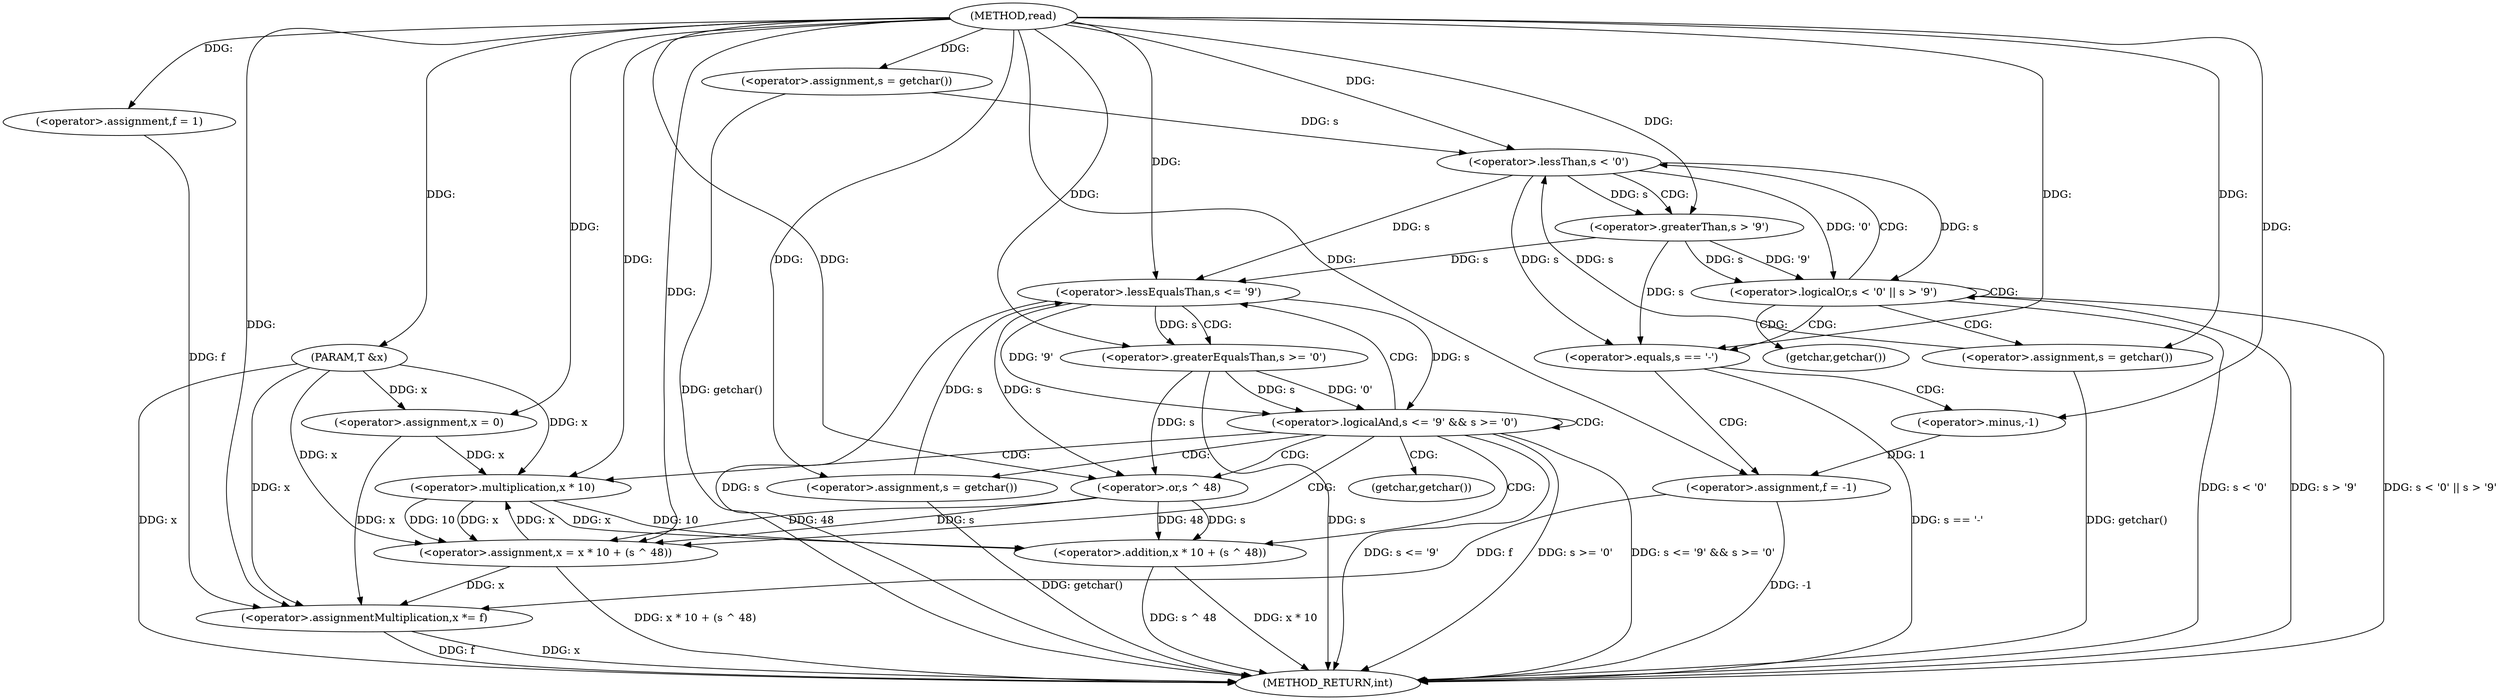 digraph "read" {  
"1000141" [label = "(METHOD,read)" ]
"1000199" [label = "(METHOD_RETURN,int)" ]
"1000142" [label = "(PARAM,T &x)" ]
"1000145" [label = "(<operator>.assignment,f = 1)" ]
"1000148" [label = "(<operator>.assignment,x = 0)" ]
"1000152" [label = "(<operator>.assignment,s = getchar())" ]
"1000196" [label = "(<operator>.assignmentMultiplication,x *= f)" ]
"1000156" [label = "(<operator>.logicalOr,s < '0' || s > '9')" ]
"1000176" [label = "(<operator>.logicalAnd,s <= '9' && s >= '0')" ]
"1000172" [label = "(<operator>.assignment,s = getchar())" ]
"1000184" [label = "(<operator>.assignment,x = x * 10 + (s ^ 48))" ]
"1000193" [label = "(<operator>.assignment,s = getchar())" ]
"1000157" [label = "(<operator>.lessThan,s < '0')" ]
"1000160" [label = "(<operator>.greaterThan,s > '9')" ]
"1000165" [label = "(<operator>.equals,s == '-')" ]
"1000168" [label = "(<operator>.assignment,f = -1)" ]
"1000177" [label = "(<operator>.lessEqualsThan,s <= '9')" ]
"1000180" [label = "(<operator>.greaterEqualsThan,s >= '0')" ]
"1000186" [label = "(<operator>.addition,x * 10 + (s ^ 48))" ]
"1000170" [label = "(<operator>.minus,-1)" ]
"1000187" [label = "(<operator>.multiplication,x * 10)" ]
"1000190" [label = "(<operator>.or,s ^ 48)" ]
"1000174" [label = "(getchar,getchar())" ]
"1000195" [label = "(getchar,getchar())" ]
  "1000142" -> "1000199"  [ label = "DDG: x"] 
  "1000152" -> "1000199"  [ label = "DDG: getchar()"] 
  "1000156" -> "1000199"  [ label = "DDG: s < '0'"] 
  "1000156" -> "1000199"  [ label = "DDG: s > '9'"] 
  "1000156" -> "1000199"  [ label = "DDG: s < '0' || s > '9'"] 
  "1000177" -> "1000199"  [ label = "DDG: s"] 
  "1000176" -> "1000199"  [ label = "DDG: s <= '9'"] 
  "1000180" -> "1000199"  [ label = "DDG: s"] 
  "1000176" -> "1000199"  [ label = "DDG: s >= '0'"] 
  "1000176" -> "1000199"  [ label = "DDG: s <= '9' && s >= '0'"] 
  "1000196" -> "1000199"  [ label = "DDG: x"] 
  "1000196" -> "1000199"  [ label = "DDG: f"] 
  "1000186" -> "1000199"  [ label = "DDG: x * 10"] 
  "1000186" -> "1000199"  [ label = "DDG: s ^ 48"] 
  "1000184" -> "1000199"  [ label = "DDG: x * 10 + (s ^ 48)"] 
  "1000193" -> "1000199"  [ label = "DDG: getchar()"] 
  "1000165" -> "1000199"  [ label = "DDG: s == '-'"] 
  "1000168" -> "1000199"  [ label = "DDG: -1"] 
  "1000172" -> "1000199"  [ label = "DDG: getchar()"] 
  "1000141" -> "1000142"  [ label = "DDG: "] 
  "1000141" -> "1000145"  [ label = "DDG: "] 
  "1000141" -> "1000148"  [ label = "DDG: "] 
  "1000141" -> "1000152"  [ label = "DDG: "] 
  "1000145" -> "1000196"  [ label = "DDG: f"] 
  "1000168" -> "1000196"  [ label = "DDG: f"] 
  "1000141" -> "1000196"  [ label = "DDG: "] 
  "1000142" -> "1000148"  [ label = "DDG: x"] 
  "1000148" -> "1000196"  [ label = "DDG: x"] 
  "1000184" -> "1000196"  [ label = "DDG: x"] 
  "1000142" -> "1000196"  [ label = "DDG: x"] 
  "1000157" -> "1000156"  [ label = "DDG: '0'"] 
  "1000157" -> "1000156"  [ label = "DDG: s"] 
  "1000160" -> "1000156"  [ label = "DDG: '9'"] 
  "1000160" -> "1000156"  [ label = "DDG: s"] 
  "1000141" -> "1000172"  [ label = "DDG: "] 
  "1000177" -> "1000176"  [ label = "DDG: '9'"] 
  "1000177" -> "1000176"  [ label = "DDG: s"] 
  "1000180" -> "1000176"  [ label = "DDG: '0'"] 
  "1000180" -> "1000176"  [ label = "DDG: s"] 
  "1000190" -> "1000184"  [ label = "DDG: s"] 
  "1000190" -> "1000184"  [ label = "DDG: 48"] 
  "1000187" -> "1000184"  [ label = "DDG: x"] 
  "1000187" -> "1000184"  [ label = "DDG: 10"] 
  "1000141" -> "1000193"  [ label = "DDG: "] 
  "1000152" -> "1000157"  [ label = "DDG: s"] 
  "1000172" -> "1000157"  [ label = "DDG: s"] 
  "1000141" -> "1000157"  [ label = "DDG: "] 
  "1000157" -> "1000160"  [ label = "DDG: s"] 
  "1000141" -> "1000160"  [ label = "DDG: "] 
  "1000170" -> "1000168"  [ label = "DDG: 1"] 
  "1000157" -> "1000177"  [ label = "DDG: s"] 
  "1000160" -> "1000177"  [ label = "DDG: s"] 
  "1000193" -> "1000177"  [ label = "DDG: s"] 
  "1000141" -> "1000177"  [ label = "DDG: "] 
  "1000177" -> "1000180"  [ label = "DDG: s"] 
  "1000141" -> "1000180"  [ label = "DDG: "] 
  "1000142" -> "1000184"  [ label = "DDG: x"] 
  "1000141" -> "1000184"  [ label = "DDG: "] 
  "1000157" -> "1000165"  [ label = "DDG: s"] 
  "1000160" -> "1000165"  [ label = "DDG: s"] 
  "1000141" -> "1000165"  [ label = "DDG: "] 
  "1000141" -> "1000168"  [ label = "DDG: "] 
  "1000187" -> "1000186"  [ label = "DDG: x"] 
  "1000187" -> "1000186"  [ label = "DDG: 10"] 
  "1000190" -> "1000186"  [ label = "DDG: s"] 
  "1000190" -> "1000186"  [ label = "DDG: 48"] 
  "1000141" -> "1000170"  [ label = "DDG: "] 
  "1000148" -> "1000187"  [ label = "DDG: x"] 
  "1000184" -> "1000187"  [ label = "DDG: x"] 
  "1000142" -> "1000187"  [ label = "DDG: x"] 
  "1000141" -> "1000187"  [ label = "DDG: "] 
  "1000177" -> "1000190"  [ label = "DDG: s"] 
  "1000180" -> "1000190"  [ label = "DDG: s"] 
  "1000141" -> "1000190"  [ label = "DDG: "] 
  "1000156" -> "1000174"  [ label = "CDG: "] 
  "1000156" -> "1000156"  [ label = "CDG: "] 
  "1000156" -> "1000165"  [ label = "CDG: "] 
  "1000156" -> "1000157"  [ label = "CDG: "] 
  "1000156" -> "1000172"  [ label = "CDG: "] 
  "1000176" -> "1000190"  [ label = "CDG: "] 
  "1000176" -> "1000195"  [ label = "CDG: "] 
  "1000176" -> "1000193"  [ label = "CDG: "] 
  "1000176" -> "1000186"  [ label = "CDG: "] 
  "1000176" -> "1000184"  [ label = "CDG: "] 
  "1000176" -> "1000176"  [ label = "CDG: "] 
  "1000176" -> "1000177"  [ label = "CDG: "] 
  "1000176" -> "1000187"  [ label = "CDG: "] 
  "1000157" -> "1000160"  [ label = "CDG: "] 
  "1000177" -> "1000180"  [ label = "CDG: "] 
  "1000165" -> "1000168"  [ label = "CDG: "] 
  "1000165" -> "1000170"  [ label = "CDG: "] 
}
